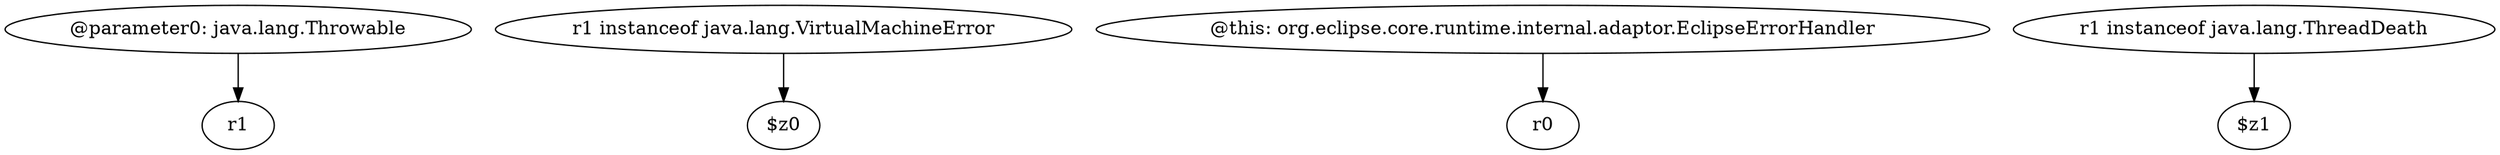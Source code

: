 digraph g {
0[label="@parameter0: java.lang.Throwable"]
1[label="r1"]
0->1[label=""]
2[label="r1 instanceof java.lang.VirtualMachineError"]
3[label="$z0"]
2->3[label=""]
4[label="@this: org.eclipse.core.runtime.internal.adaptor.EclipseErrorHandler"]
5[label="r0"]
4->5[label=""]
6[label="r1 instanceof java.lang.ThreadDeath"]
7[label="$z1"]
6->7[label=""]
}